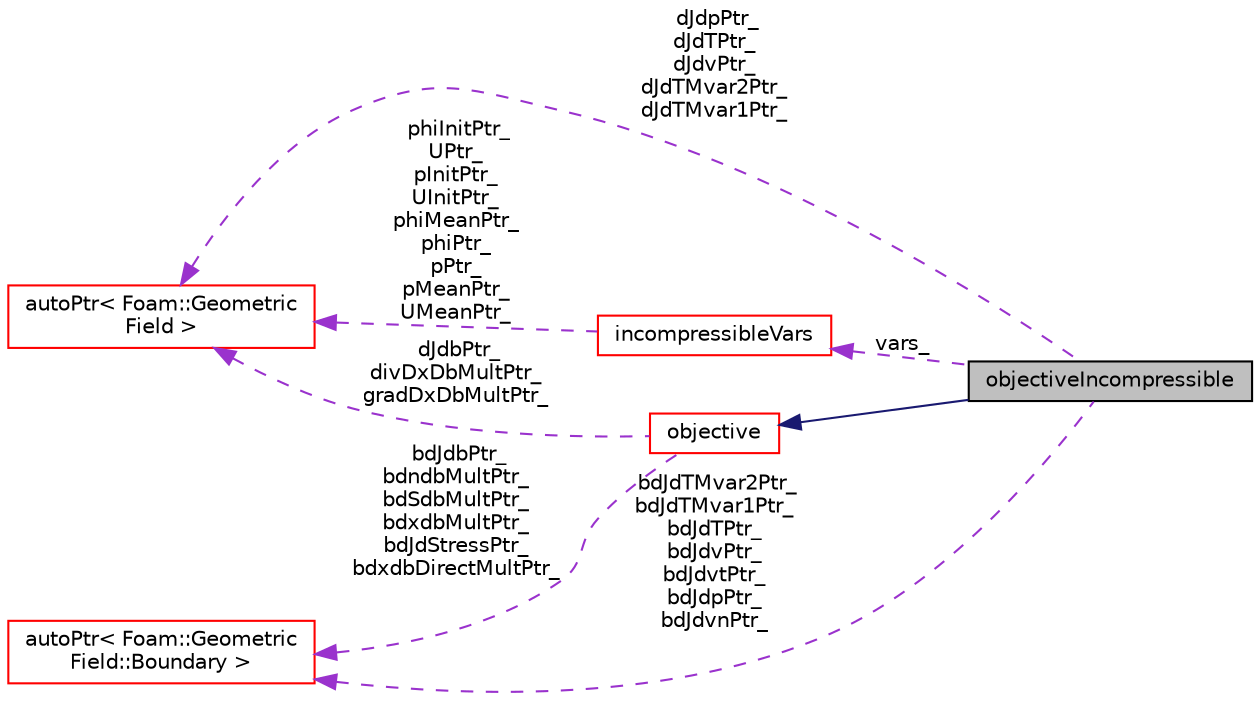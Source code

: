 digraph "objectiveIncompressible"
{
  bgcolor="transparent";
  edge [fontname="Helvetica",fontsize="10",labelfontname="Helvetica",labelfontsize="10"];
  node [fontname="Helvetica",fontsize="10",shape=record];
  rankdir="LR";
  Node1 [label="objectiveIncompressible",height=0.2,width=0.4,color="black", fillcolor="grey75", style="filled" fontcolor="black"];
  Node2 -> Node1 [dir="back",color="midnightblue",fontsize="10",style="solid",fontname="Helvetica"];
  Node2 [label="objective",height=0.2,width=0.4,color="red",URL="$classFoam_1_1objective.html",tooltip="Abstract base class for objective functions. No point in making this runTime selectable since its chi..."];
  Node3 -> Node2 [dir="back",color="darkorchid3",fontsize="10",style="dashed",label=" dJdbPtr_\ndivDxDbMultPtr_\ngradDxDbMultPtr_" ,fontname="Helvetica"];
  Node3 [label="autoPtr\< Foam::Geometric\lField \>",height=0.2,width=0.4,color="red",URL="$classFoam_1_1autoPtr.html"];
  Node4 -> Node2 [dir="back",color="darkorchid3",fontsize="10",style="dashed",label=" bdJdbPtr_\nbdndbMultPtr_\nbdSdbMultPtr_\nbdxdbMultPtr_\nbdJdStressPtr_\nbdxdbDirectMultPtr_" ,fontname="Helvetica"];
  Node4 [label="autoPtr\< Foam::Geometric\lField::Boundary \>",height=0.2,width=0.4,color="red",URL="$classFoam_1_1autoPtr.html"];
  Node3 -> Node1 [dir="back",color="darkorchid3",fontsize="10",style="dashed",label=" dJdpPtr_\ndJdTPtr_\ndJdvPtr_\ndJdTMvar2Ptr_\ndJdTMvar1Ptr_" ,fontname="Helvetica"];
  Node5 -> Node1 [dir="back",color="darkorchid3",fontsize="10",style="dashed",label=" vars_" ,fontname="Helvetica"];
  Node5 [label="incompressibleVars",height=0.2,width=0.4,color="red",URL="$classFoam_1_1incompressibleVars.html",tooltip="Base class for solution control classes. "];
  Node3 -> Node5 [dir="back",color="darkorchid3",fontsize="10",style="dashed",label=" phiInitPtr_\nUPtr_\npInitPtr_\nUInitPtr_\nphiMeanPtr_\nphiPtr_\npPtr_\npMeanPtr_\nUMeanPtr_" ,fontname="Helvetica"];
  Node4 -> Node1 [dir="back",color="darkorchid3",fontsize="10",style="dashed",label=" bdJdTMvar2Ptr_\nbdJdTMvar1Ptr_\nbdJdTPtr_\nbdJdvPtr_\nbdJdvtPtr_\nbdJdpPtr_\nbdJdvnPtr_" ,fontname="Helvetica"];
}

